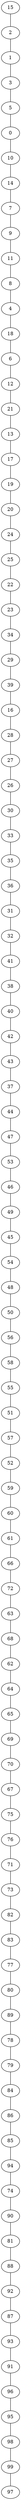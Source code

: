 graph {
	0
	1
	2
	3
	4
	5
	6
	7
	8
	9
	10
	11
	12
	13
	14
	15
	16
	17
	18
	19
	20
	21
	22
	23
	24
	25
	26
	27
	28
	29
	30
	31
	32
	33
	34
	35
	36
	37
	38
	39
	40
	41
	42
	43
	44
	45
	46
	47
	48
	49
	50
	51
	52
	53
	54
	55
	56
	57
	58
	59
	60
	61
	62
	63
	64
	65
	66
	67
	68
	69
	70
	71
	72
	73
	74
	75
	76
	77
	78
	79
	80
	81
	82
	83
	84
	85
	86
	87
	88
	89
	90
	91
	92
	93
	94
	95
	96
	97
	98
	99
	0 -- 10;
	1 -- 3;
	2 -- 1;
	3 -- 5;
	4 -- 18;
	5 -- 0;
	6 -- 12;
	7 -- 9;
	8 -- 4;
	9 -- 11;
	10 -- 14;
	11 -- 8;
	12 -- 21;
	13 -- 17;
	14 -- 7;
	15 -- 2;
	16 -- 28;
	17 -- 19;
	18 -- 6;
	19 -- 20;
	20 -- 24;
	21 -- 13;
	22 -- 23;
	23 -- 34;
	24 -- 25;
	25 -- 22;
	26 -- 30;
	27 -- 26;
	28 -- 27;
	29 -- 39;
	30 -- 33;
	31 -- 32;
	32 -- 41;
	33 -- 35;
	34 -- 29;
	35 -- 36;
	36 -- 31;
	37 -- 44;
	38 -- 40;
	39 -- 16;
	40 -- 42;
	41 -- 38;
	42 -- 43;
	43 -- 37;
	44 -- 47;
	45 -- 54;
	46 -- 49;
	47 -- 53;
	48 -- 50;
	49 -- 45;
	50 -- 56;
	51 -- 57;
	52 -- 59;
	53 -- 46;
	54 -- 48;
	55 -- 51;
	56 -- 58;
	57 -- 52;
	58 -- 55;
	59 -- 60;
	60 -- 61;
	61 -- 66;
	62 -- 64;
	63 -- 68;
	64 -- 65;
	65 -- 69;
	66 -- 72;
	67 -- 75;
	68 -- 62;
	69 -- 70;
	70 -- 67;
	71 -- 73;
	72 -- 63;
	73 -- 82;
	74 -- 90;
	75 -- 76;
	76 -- 71;
	77 -- 80;
	78 -- 79;
	79 -- 84;
	80 -- 89;
	81 -- 88;
	82 -- 83;
	83 -- 77;
	84 -- 86;
	85 -- 94;
	86 -- 85;
	87 -- 93;
	88 -- 92;
	89 -- 78;
	90 -- 81;
	91 -- 96;
	92 -- 87;
	93 -- 91;
	94 -- 74;
	95 -- 98;
	96 -- 95;
	98 -- 99;
	99 -- 97;
}